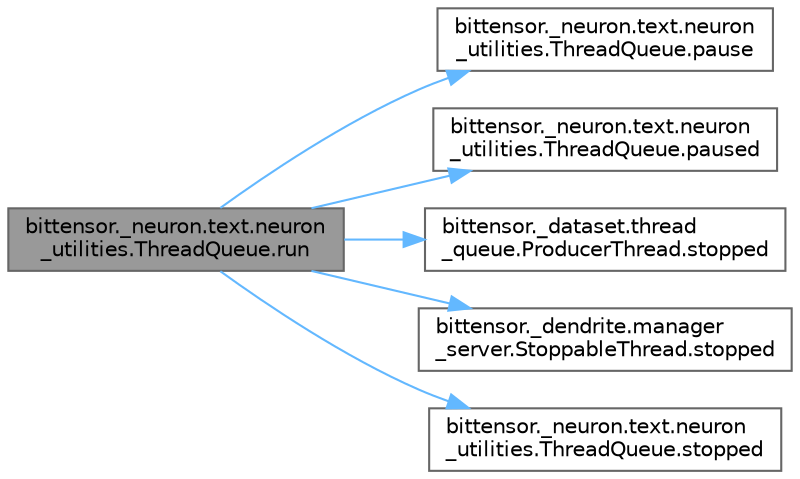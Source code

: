 digraph "bittensor._neuron.text.neuron_utilities.ThreadQueue.run"
{
 // LATEX_PDF_SIZE
  bgcolor="transparent";
  edge [fontname=Helvetica,fontsize=10,labelfontname=Helvetica,labelfontsize=10];
  node [fontname=Helvetica,fontsize=10,shape=box,height=0.2,width=0.4];
  rankdir="LR";
  Node1 [label="bittensor._neuron.text.neuron\l_utilities.ThreadQueue.run",height=0.2,width=0.4,color="gray40", fillcolor="grey60", style="filled", fontcolor="black",tooltip=" "];
  Node1 -> Node2 [color="steelblue1",style="solid"];
  Node2 [label="bittensor._neuron.text.neuron\l_utilities.ThreadQueue.pause",height=0.2,width=0.4,color="grey40", fillcolor="white", style="filled",URL="$classbittensor_1_1__neuron_1_1text_1_1neuron__utilities_1_1_thread_queue.html#a329139bb27cfb9796e718534c48b0783",tooltip=" "];
  Node1 -> Node3 [color="steelblue1",style="solid"];
  Node3 [label="bittensor._neuron.text.neuron\l_utilities.ThreadQueue.paused",height=0.2,width=0.4,color="grey40", fillcolor="white", style="filled",URL="$classbittensor_1_1__neuron_1_1text_1_1neuron__utilities_1_1_thread_queue.html#a6aa7f09a606c83dac9cd98354344668f",tooltip=" "];
  Node1 -> Node4 [color="steelblue1",style="solid"];
  Node4 [label="bittensor._dataset.thread\l_queue.ProducerThread.stopped",height=0.2,width=0.4,color="grey40", fillcolor="white", style="filled",URL="$classbittensor_1_1__dataset_1_1thread__queue_1_1_producer_thread.html#a38738d7884a0603912f8d8396b5ced7b",tooltip=" "];
  Node1 -> Node5 [color="steelblue1",style="solid"];
  Node5 [label="bittensor._dendrite.manager\l_server.StoppableThread.stopped",height=0.2,width=0.4,color="grey40", fillcolor="white", style="filled",URL="$classbittensor_1_1__dendrite_1_1manager__server_1_1_stoppable_thread.html#af9bac981c87c6d71f8c99e8e3856bc9d",tooltip=" "];
  Node1 -> Node6 [color="steelblue1",style="solid"];
  Node6 [label="bittensor._neuron.text.neuron\l_utilities.ThreadQueue.stopped",height=0.2,width=0.4,color="grey40", fillcolor="white", style="filled",URL="$classbittensor_1_1__neuron_1_1text_1_1neuron__utilities_1_1_thread_queue.html#ac5422175d489417272b881e1e05a5a68",tooltip=" "];
}
